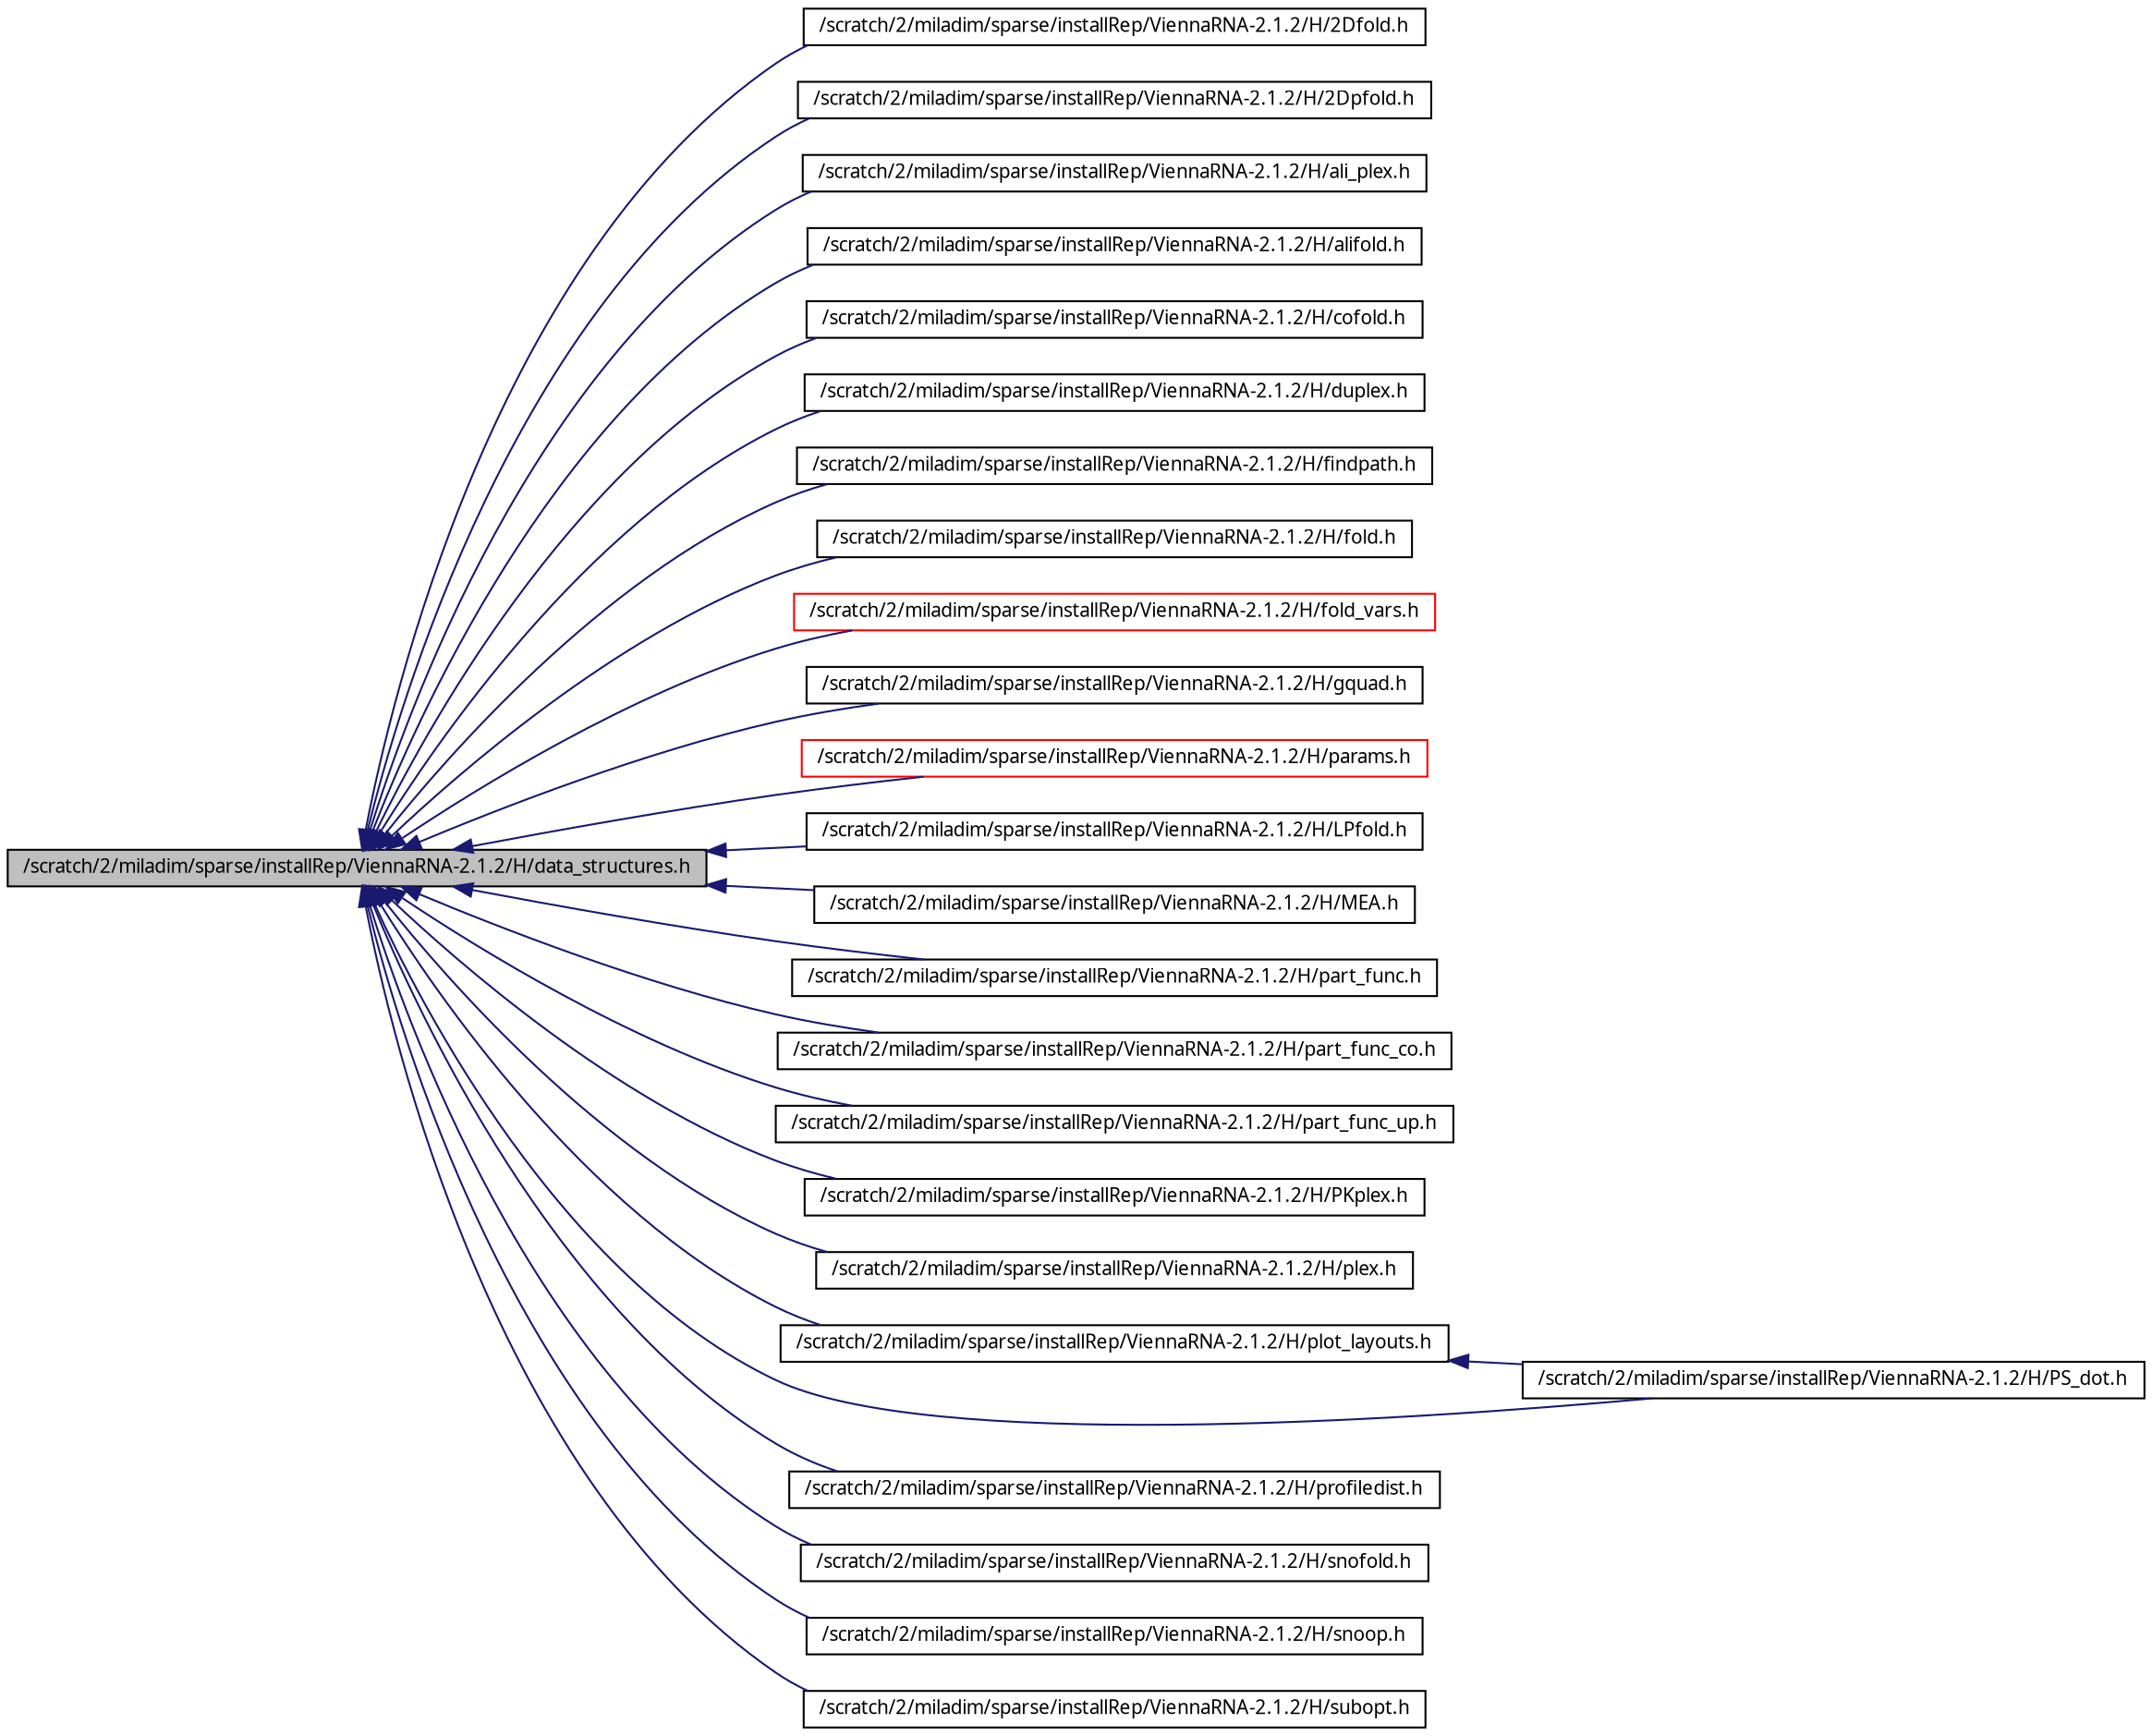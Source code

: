 digraph G
{
  bgcolor="transparent";
  edge [fontname="FreeSans.ttf",fontsize=10,labelfontname="FreeSans.ttf",labelfontsize=10];
  node [fontname="FreeSans.ttf",fontsize=10,shape=record];
  rankdir=LR;
  Node1 [label="/scratch/2/miladim/sparse/installRep/ViennaRNA-2.1.2/H/data_structures.h",height=0.2,width=0.4,color="black", fillcolor="grey75", style="filled" fontcolor="black"];
  Node1 -> Node2 [dir=back,color="midnightblue",fontsize=10,style="solid",fontname="FreeSans.ttf"];
  Node2 [label="/scratch/2/miladim/sparse/installRep/ViennaRNA-2.1.2/H/2Dfold.h",height=0.2,width=0.4,color="black",URL="$2Dfold_8h.html"];
  Node1 -> Node3 [dir=back,color="midnightblue",fontsize=10,style="solid",fontname="FreeSans.ttf"];
  Node3 [label="/scratch/2/miladim/sparse/installRep/ViennaRNA-2.1.2/H/2Dpfold.h",height=0.2,width=0.4,color="black",URL="$2Dpfold_8h.html"];
  Node1 -> Node4 [dir=back,color="midnightblue",fontsize=10,style="solid",fontname="FreeSans.ttf"];
  Node4 [label="/scratch/2/miladim/sparse/installRep/ViennaRNA-2.1.2/H/ali_plex.h",height=0.2,width=0.4,color="black",URL="$ali__plex_8h-source.html"];
  Node1 -> Node5 [dir=back,color="midnightblue",fontsize=10,style="solid",fontname="FreeSans.ttf"];
  Node5 [label="/scratch/2/miladim/sparse/installRep/ViennaRNA-2.1.2/H/alifold.h",height=0.2,width=0.4,color="black",URL="$alifold_8h.html"];
  Node1 -> Node6 [dir=back,color="midnightblue",fontsize=10,style="solid",fontname="FreeSans.ttf"];
  Node6 [label="/scratch/2/miladim/sparse/installRep/ViennaRNA-2.1.2/H/cofold.h",height=0.2,width=0.4,color="black",URL="$cofold_8h.html"];
  Node1 -> Node7 [dir=back,color="midnightblue",fontsize=10,style="solid",fontname="FreeSans.ttf"];
  Node7 [label="/scratch/2/miladim/sparse/installRep/ViennaRNA-2.1.2/H/duplex.h",height=0.2,width=0.4,color="black",URL="$duplex_8h.html"];
  Node1 -> Node8 [dir=back,color="midnightblue",fontsize=10,style="solid",fontname="FreeSans.ttf"];
  Node8 [label="/scratch/2/miladim/sparse/installRep/ViennaRNA-2.1.2/H/findpath.h",height=0.2,width=0.4,color="black",URL="$findpath_8h.html"];
  Node1 -> Node9 [dir=back,color="midnightblue",fontsize=10,style="solid",fontname="FreeSans.ttf"];
  Node9 [label="/scratch/2/miladim/sparse/installRep/ViennaRNA-2.1.2/H/fold.h",height=0.2,width=0.4,color="black",URL="$fold_8h.html"];
  Node1 -> Node10 [dir=back,color="midnightblue",fontsize=10,style="solid",fontname="FreeSans.ttf"];
  Node10 [label="/scratch/2/miladim/sparse/installRep/ViennaRNA-2.1.2/H/fold_vars.h",height=0.2,width=0.4,color="red",URL="$fold__vars_8h.html"];
  Node1 -> Node11 [dir=back,color="midnightblue",fontsize=10,style="solid",fontname="FreeSans.ttf"];
  Node11 [label="/scratch/2/miladim/sparse/installRep/ViennaRNA-2.1.2/H/gquad.h",height=0.2,width=0.4,color="black",URL="$gquad_8h.html"];
  Node1 -> Node12 [dir=back,color="midnightblue",fontsize=10,style="solid",fontname="FreeSans.ttf"];
  Node12 [label="/scratch/2/miladim/sparse/installRep/ViennaRNA-2.1.2/H/params.h",height=0.2,width=0.4,color="red",URL="$params_8h.html"];
  Node1 -> Node13 [dir=back,color="midnightblue",fontsize=10,style="solid",fontname="FreeSans.ttf"];
  Node13 [label="/scratch/2/miladim/sparse/installRep/ViennaRNA-2.1.2/H/LPfold.h",height=0.2,width=0.4,color="black",URL="$LPfold_8h.html"];
  Node1 -> Node14 [dir=back,color="midnightblue",fontsize=10,style="solid",fontname="FreeSans.ttf"];
  Node14 [label="/scratch/2/miladim/sparse/installRep/ViennaRNA-2.1.2/H/MEA.h",height=0.2,width=0.4,color="black",URL="$MEA_8h.html"];
  Node1 -> Node15 [dir=back,color="midnightblue",fontsize=10,style="solid",fontname="FreeSans.ttf"];
  Node15 [label="/scratch/2/miladim/sparse/installRep/ViennaRNA-2.1.2/H/part_func.h",height=0.2,width=0.4,color="black",URL="$part__func_8h.html"];
  Node1 -> Node16 [dir=back,color="midnightblue",fontsize=10,style="solid",fontname="FreeSans.ttf"];
  Node16 [label="/scratch/2/miladim/sparse/installRep/ViennaRNA-2.1.2/H/part_func_co.h",height=0.2,width=0.4,color="black",URL="$part__func__co_8h.html"];
  Node1 -> Node17 [dir=back,color="midnightblue",fontsize=10,style="solid",fontname="FreeSans.ttf"];
  Node17 [label="/scratch/2/miladim/sparse/installRep/ViennaRNA-2.1.2/H/part_func_up.h",height=0.2,width=0.4,color="black",URL="$part__func__up_8h.html"];
  Node1 -> Node18 [dir=back,color="midnightblue",fontsize=10,style="solid",fontname="FreeSans.ttf"];
  Node18 [label="/scratch/2/miladim/sparse/installRep/ViennaRNA-2.1.2/H/PKplex.h",height=0.2,width=0.4,color="black",URL="$PKplex_8h-source.html"];
  Node1 -> Node19 [dir=back,color="midnightblue",fontsize=10,style="solid",fontname="FreeSans.ttf"];
  Node19 [label="/scratch/2/miladim/sparse/installRep/ViennaRNA-2.1.2/H/plex.h",height=0.2,width=0.4,color="black",URL="$plex_8h-source.html"];
  Node1 -> Node20 [dir=back,color="midnightblue",fontsize=10,style="solid",fontname="FreeSans.ttf"];
  Node20 [label="/scratch/2/miladim/sparse/installRep/ViennaRNA-2.1.2/H/plot_layouts.h",height=0.2,width=0.4,color="black",URL="$plot__layouts_8h.html"];
  Node20 -> Node21 [dir=back,color="midnightblue",fontsize=10,style="solid",fontname="FreeSans.ttf"];
  Node21 [label="/scratch/2/miladim/sparse/installRep/ViennaRNA-2.1.2/H/PS_dot.h",height=0.2,width=0.4,color="black",URL="$PS__dot_8h.html"];
  Node1 -> Node22 [dir=back,color="midnightblue",fontsize=10,style="solid",fontname="FreeSans.ttf"];
  Node22 [label="/scratch/2/miladim/sparse/installRep/ViennaRNA-2.1.2/H/profiledist.h",height=0.2,width=0.4,color="black",URL="$profiledist_8h.html"];
  Node1 -> Node21 [dir=back,color="midnightblue",fontsize=10,style="solid",fontname="FreeSans.ttf"];
  Node1 -> Node23 [dir=back,color="midnightblue",fontsize=10,style="solid",fontname="FreeSans.ttf"];
  Node23 [label="/scratch/2/miladim/sparse/installRep/ViennaRNA-2.1.2/H/snofold.h",height=0.2,width=0.4,color="black",URL="$snofold_8h-source.html"];
  Node1 -> Node24 [dir=back,color="midnightblue",fontsize=10,style="solid",fontname="FreeSans.ttf"];
  Node24 [label="/scratch/2/miladim/sparse/installRep/ViennaRNA-2.1.2/H/snoop.h",height=0.2,width=0.4,color="black",URL="$snoop_8h-source.html"];
  Node1 -> Node25 [dir=back,color="midnightblue",fontsize=10,style="solid",fontname="FreeSans.ttf"];
  Node25 [label="/scratch/2/miladim/sparse/installRep/ViennaRNA-2.1.2/H/subopt.h",height=0.2,width=0.4,color="black",URL="$subopt_8h.html"];
}
